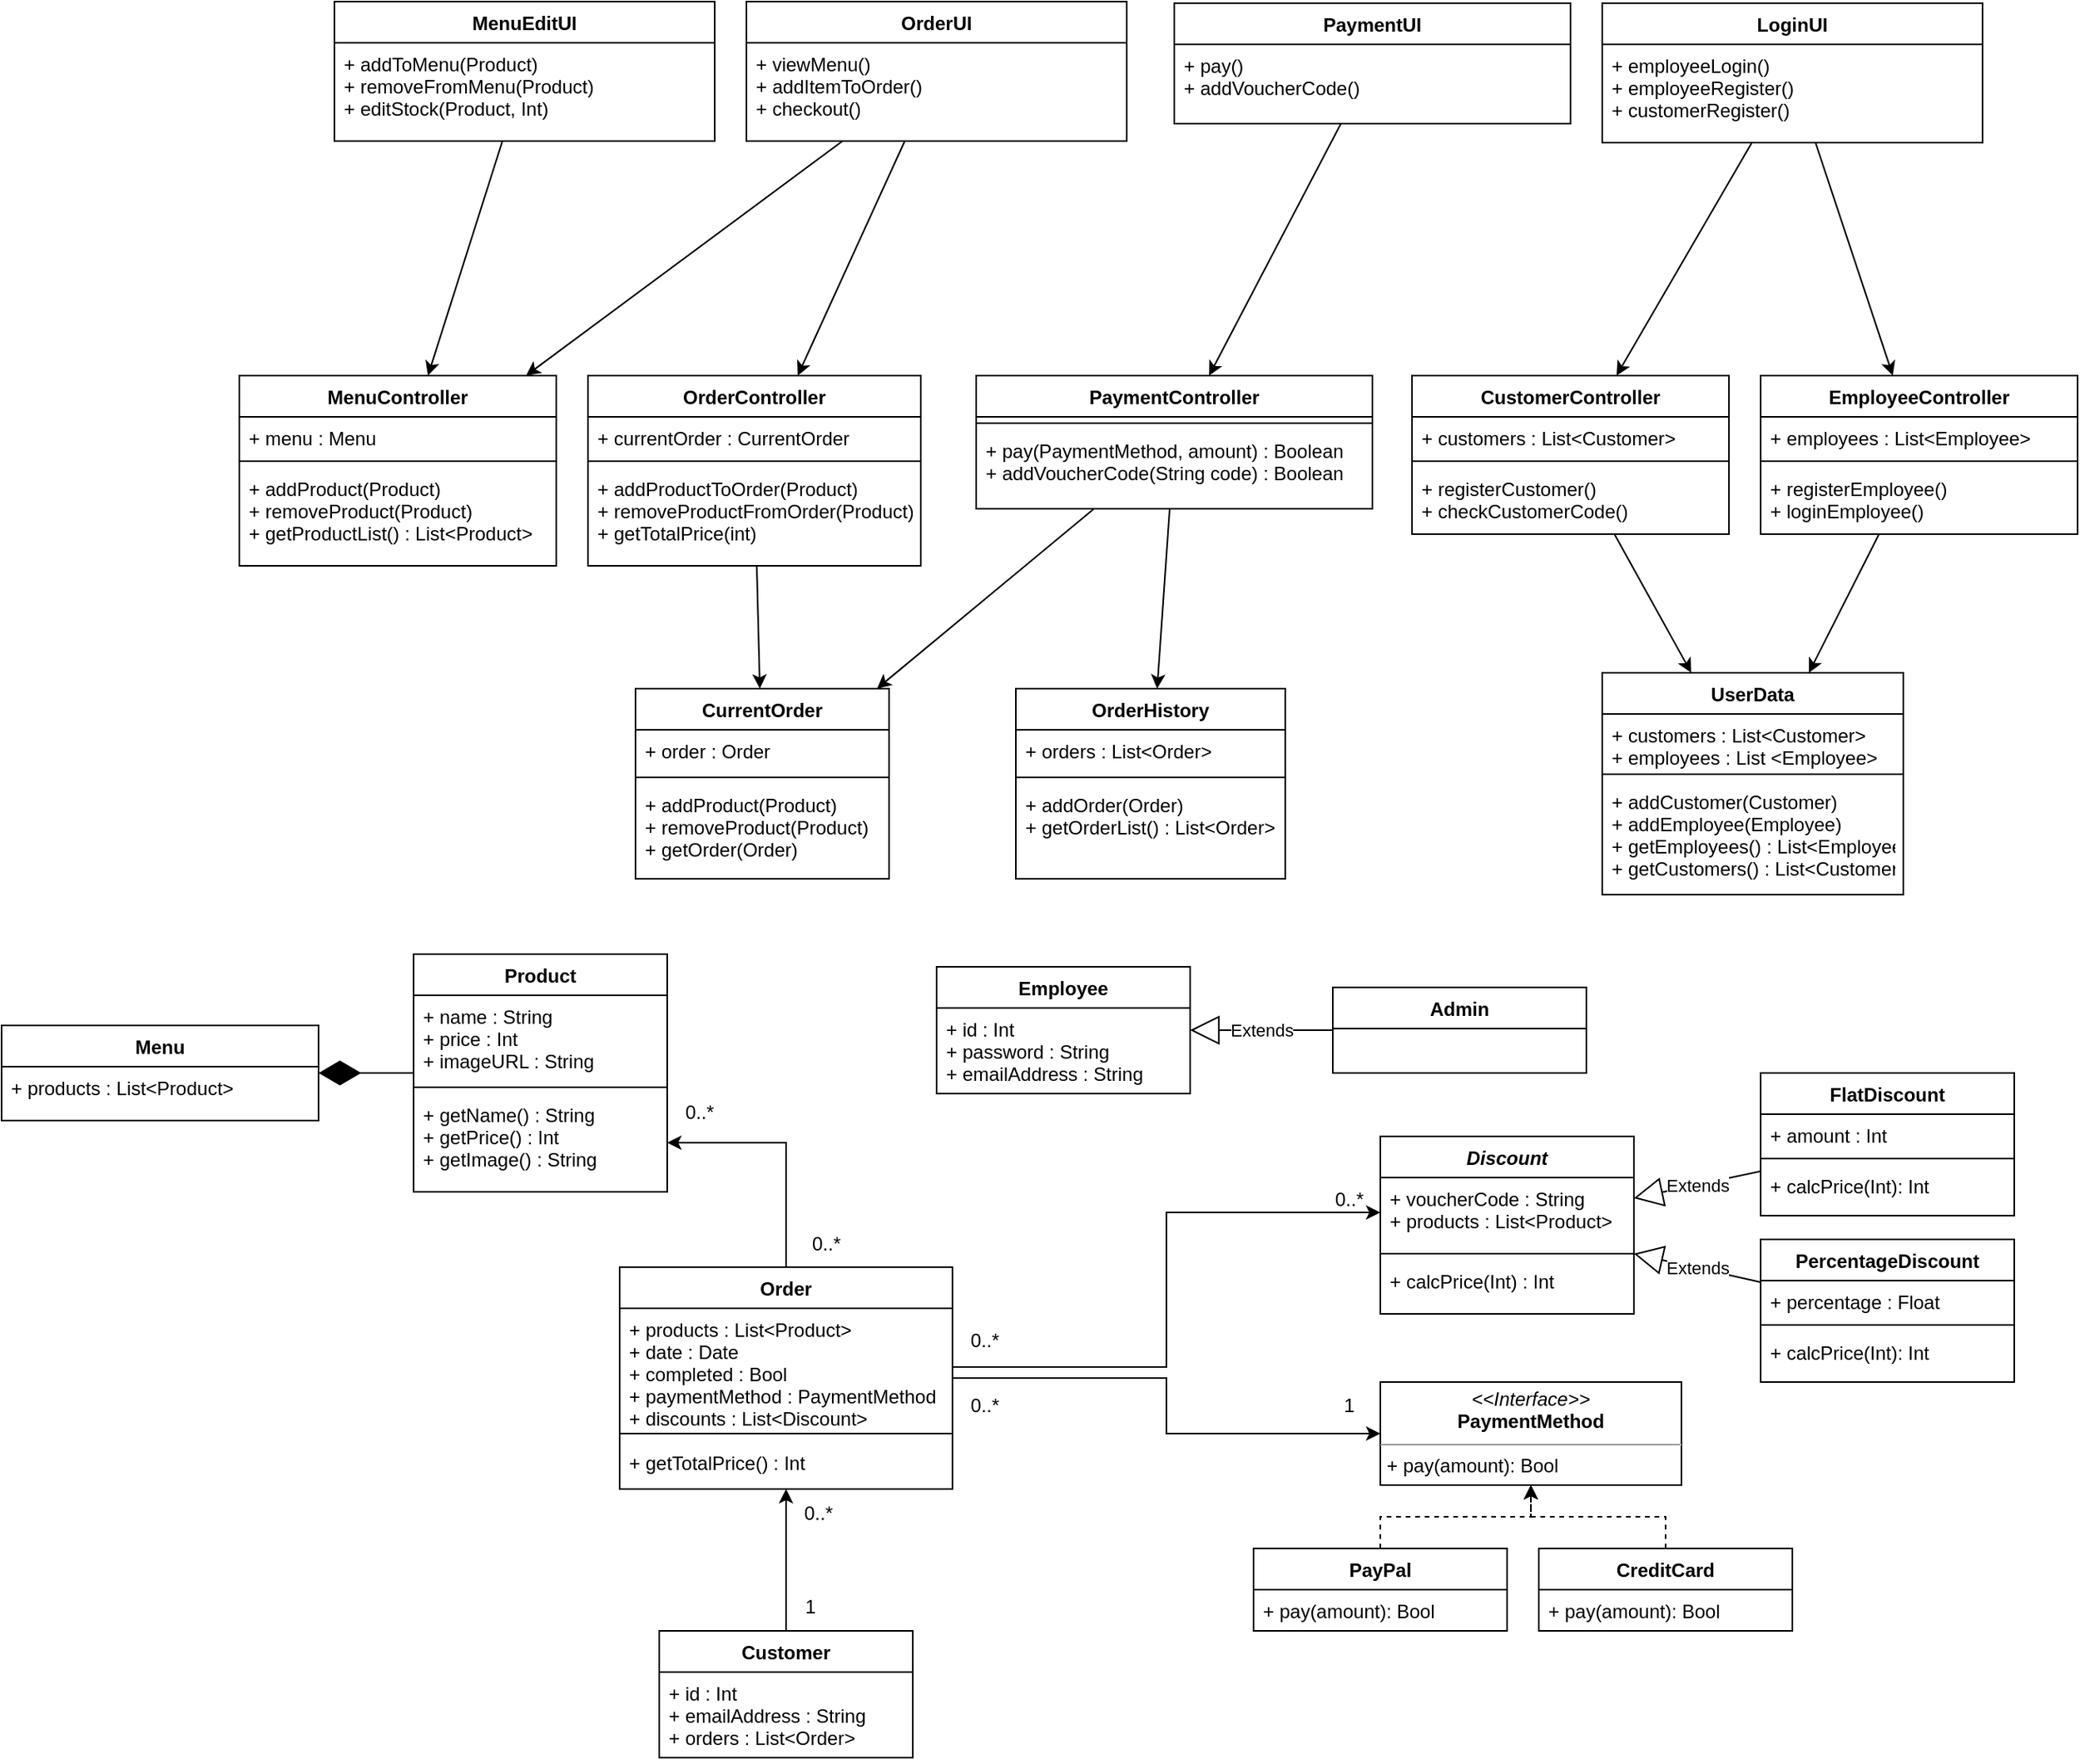 <mxfile version="20.4.1" type="device"><diagram id="RFKN9kzFUGr6R9fHjIXZ" name="Page-1"><mxGraphModel dx="2884" dy="2491" grid="1" gridSize="10" guides="1" tooltips="1" connect="1" arrows="1" fold="1" page="1" pageScale="1" pageWidth="850" pageHeight="1100" math="0" shadow="0"><root><mxCell id="0"/><mxCell id="1" parent="0"/><mxCell id="55BziFjlIvEOwkhROlHj-30" style="edgeStyle=orthogonalEdgeStyle;rounded=0;orthogonalLoop=1;jettySize=auto;html=1;" parent="1" source="55BziFjlIvEOwkhROlHj-1" target="55BziFjlIvEOwkhROlHj-19" edge="1"><mxGeometry relative="1" as="geometry"/></mxCell><mxCell id="55BziFjlIvEOwkhROlHj-40" value="" style="edgeStyle=orthogonalEdgeStyle;rounded=0;orthogonalLoop=1;jettySize=auto;html=1;" parent="1" source="55BziFjlIvEOwkhROlHj-1" target="55BziFjlIvEOwkhROlHj-39" edge="1"><mxGeometry relative="1" as="geometry"/></mxCell><mxCell id="55BziFjlIvEOwkhROlHj-1" value="Order" style="swimlane;fontStyle=1;align=center;verticalAlign=top;childLayout=stackLayout;horizontal=1;startSize=26;horizontalStack=0;resizeParent=1;resizeParentMax=0;resizeLast=0;collapsible=1;marginBottom=0;" parent="1" vertex="1"><mxGeometry x="-90" y="497.5" width="210" height="140" as="geometry"/></mxCell><mxCell id="55BziFjlIvEOwkhROlHj-2" value="+ products : List&lt;Product&gt;&#10;+ date : Date&#10;+ completed : Bool&#10;+ paymentMethod : PaymentMethod&#10;+ discounts : List&lt;Discount&gt;" style="text;strokeColor=none;fillColor=none;align=left;verticalAlign=top;spacingLeft=4;spacingRight=4;overflow=hidden;rotatable=0;points=[[0,0.5],[1,0.5]];portConstraint=eastwest;" parent="55BziFjlIvEOwkhROlHj-1" vertex="1"><mxGeometry y="26" width="210" height="74" as="geometry"/></mxCell><mxCell id="55BziFjlIvEOwkhROlHj-3" value="" style="line;strokeWidth=1;fillColor=none;align=left;verticalAlign=middle;spacingTop=-1;spacingLeft=3;spacingRight=3;rotatable=0;labelPosition=right;points=[];portConstraint=eastwest;strokeColor=inherit;" parent="55BziFjlIvEOwkhROlHj-1" vertex="1"><mxGeometry y="100" width="210" height="10" as="geometry"/></mxCell><mxCell id="55BziFjlIvEOwkhROlHj-4" value="+ getTotalPrice() : Int" style="text;strokeColor=none;fillColor=none;align=left;verticalAlign=top;spacingLeft=4;spacingRight=4;overflow=hidden;rotatable=0;points=[[0,0.5],[1,0.5]];portConstraint=eastwest;" parent="55BziFjlIvEOwkhROlHj-1" vertex="1"><mxGeometry y="110" width="210" height="30" as="geometry"/></mxCell><mxCell id="55BziFjlIvEOwkhROlHj-41" value="" style="edgeStyle=orthogonalEdgeStyle;rounded=0;orthogonalLoop=1;jettySize=auto;html=1;" parent="1" source="55BziFjlIvEOwkhROlHj-5" target="55BziFjlIvEOwkhROlHj-1" edge="1"><mxGeometry relative="1" as="geometry"/></mxCell><mxCell id="55BziFjlIvEOwkhROlHj-5" value="Customer" style="swimlane;fontStyle=1;align=center;verticalAlign=top;childLayout=stackLayout;horizontal=1;startSize=26;horizontalStack=0;resizeParent=1;resizeParentMax=0;resizeLast=0;collapsible=1;marginBottom=0;" parent="1" vertex="1"><mxGeometry x="-65" y="727" width="160" height="80" as="geometry"/></mxCell><mxCell id="55BziFjlIvEOwkhROlHj-6" value="+ id : Int&#10;+ emailAddress : String&#10;+ orders : List&lt;Order&gt;" style="text;strokeColor=none;fillColor=none;align=left;verticalAlign=top;spacingLeft=4;spacingRight=4;overflow=hidden;rotatable=0;points=[[0,0.5],[1,0.5]];portConstraint=eastwest;" parent="55BziFjlIvEOwkhROlHj-5" vertex="1"><mxGeometry y="26" width="160" height="54" as="geometry"/></mxCell><mxCell id="55BziFjlIvEOwkhROlHj-19" value="&lt;p style=&quot;margin:0px;margin-top:4px;text-align:center;&quot;&gt;&lt;i&gt;&amp;lt;&amp;lt;Interface&amp;gt;&amp;gt;&lt;/i&gt;&lt;br&gt;&lt;b&gt;PaymentMethod&lt;/b&gt;&lt;/p&gt;&lt;hr size=&quot;1&quot;&gt;&lt;p style=&quot;margin:0px;margin-left:4px;&quot;&gt;+ pay(amount): Bool&lt;/p&gt;" style="verticalAlign=top;align=left;overflow=fill;fontSize=12;fontFamily=Helvetica;html=1;" parent="1" vertex="1"><mxGeometry x="390" y="570" width="190" height="65" as="geometry"/></mxCell><mxCell id="55BziFjlIvEOwkhROlHj-28" value="" style="edgeStyle=orthogonalEdgeStyle;rounded=0;orthogonalLoop=1;jettySize=auto;html=1;dashed=1;" parent="1" source="55BziFjlIvEOwkhROlHj-22" target="55BziFjlIvEOwkhROlHj-19" edge="1"><mxGeometry relative="1" as="geometry"/></mxCell><mxCell id="55BziFjlIvEOwkhROlHj-22" value="PayPal" style="swimlane;fontStyle=1;align=center;verticalAlign=top;childLayout=stackLayout;horizontal=1;startSize=26;horizontalStack=0;resizeParent=1;resizeParentMax=0;resizeLast=0;collapsible=1;marginBottom=0;" parent="1" vertex="1"><mxGeometry x="310" y="675" width="160" height="52" as="geometry"/></mxCell><mxCell id="55BziFjlIvEOwkhROlHj-25" value="+ pay(amount): Bool" style="text;strokeColor=none;fillColor=none;align=left;verticalAlign=top;spacingLeft=4;spacingRight=4;overflow=hidden;rotatable=0;points=[[0,0.5],[1,0.5]];portConstraint=eastwest;" parent="55BziFjlIvEOwkhROlHj-22" vertex="1"><mxGeometry y="26" width="160" height="26" as="geometry"/></mxCell><mxCell id="55BziFjlIvEOwkhROlHj-29" style="edgeStyle=orthogonalEdgeStyle;rounded=0;orthogonalLoop=1;jettySize=auto;html=1;entryX=0.5;entryY=1;entryDx=0;entryDy=0;dashed=1;" parent="1" source="55BziFjlIvEOwkhROlHj-26" target="55BziFjlIvEOwkhROlHj-19" edge="1"><mxGeometry relative="1" as="geometry"/></mxCell><mxCell id="55BziFjlIvEOwkhROlHj-26" value="CreditCard" style="swimlane;fontStyle=1;align=center;verticalAlign=top;childLayout=stackLayout;horizontal=1;startSize=26;horizontalStack=0;resizeParent=1;resizeParentMax=0;resizeLast=0;collapsible=1;marginBottom=0;" parent="1" vertex="1"><mxGeometry x="490" y="675" width="160" height="52" as="geometry"/></mxCell><mxCell id="55BziFjlIvEOwkhROlHj-27" value="+ pay(amount): Bool" style="text;strokeColor=none;fillColor=none;align=left;verticalAlign=top;spacingLeft=4;spacingRight=4;overflow=hidden;rotatable=0;points=[[0,0.5],[1,0.5]];portConstraint=eastwest;" parent="55BziFjlIvEOwkhROlHj-26" vertex="1"><mxGeometry y="26" width="160" height="26" as="geometry"/></mxCell><mxCell id="55BziFjlIvEOwkhROlHj-31" value="Discount" style="swimlane;fontStyle=3;align=center;verticalAlign=top;childLayout=stackLayout;horizontal=1;startSize=26;horizontalStack=0;resizeParent=1;resizeParentMax=0;resizeLast=0;collapsible=1;marginBottom=0;" parent="1" vertex="1"><mxGeometry x="390" y="415" width="160" height="112" as="geometry"/></mxCell><mxCell id="55BziFjlIvEOwkhROlHj-32" value="+ voucherCode : String&#10;+ products : List&lt;Product&gt;" style="text;strokeColor=none;fillColor=none;align=left;verticalAlign=top;spacingLeft=4;spacingRight=4;overflow=hidden;rotatable=0;points=[[0,0.5],[1,0.5]];portConstraint=eastwest;" parent="55BziFjlIvEOwkhROlHj-31" vertex="1"><mxGeometry y="26" width="160" height="44" as="geometry"/></mxCell><mxCell id="55BziFjlIvEOwkhROlHj-33" value="" style="line;strokeWidth=1;fillColor=none;align=left;verticalAlign=middle;spacingTop=-1;spacingLeft=3;spacingRight=3;rotatable=0;labelPosition=right;points=[];portConstraint=eastwest;strokeColor=inherit;" parent="55BziFjlIvEOwkhROlHj-31" vertex="1"><mxGeometry y="70" width="160" height="8" as="geometry"/></mxCell><mxCell id="q0nGwrRlqbdlicldoHGS-48" value="+ calcPrice(Int) : Int" style="text;strokeColor=none;fillColor=none;align=left;verticalAlign=top;spacingLeft=4;spacingRight=4;overflow=hidden;rotatable=0;points=[[0,0.5],[1,0.5]];portConstraint=eastwest;" vertex="1" parent="55BziFjlIvEOwkhROlHj-31"><mxGeometry y="78" width="160" height="34" as="geometry"/></mxCell><mxCell id="55BziFjlIvEOwkhROlHj-35" style="edgeStyle=orthogonalEdgeStyle;rounded=0;orthogonalLoop=1;jettySize=auto;html=1;entryX=0;entryY=0.5;entryDx=0;entryDy=0;" parent="1" source="55BziFjlIvEOwkhROlHj-2" target="55BziFjlIvEOwkhROlHj-32" edge="1"><mxGeometry relative="1" as="geometry"/></mxCell><mxCell id="55BziFjlIvEOwkhROlHj-36" value="Product" style="swimlane;fontStyle=1;align=center;verticalAlign=top;childLayout=stackLayout;horizontal=1;startSize=26;horizontalStack=0;resizeParent=1;resizeParentMax=0;resizeLast=0;collapsible=1;marginBottom=0;" parent="1" vertex="1"><mxGeometry x="-220" y="300" width="160" height="150" as="geometry"/></mxCell><mxCell id="55BziFjlIvEOwkhROlHj-37" value="+ name : String&#10;+ price : Int&#10;+ imageURL : String" style="text;strokeColor=none;fillColor=none;align=left;verticalAlign=top;spacingLeft=4;spacingRight=4;overflow=hidden;rotatable=0;points=[[0,0.5],[1,0.5]];portConstraint=eastwest;" parent="55BziFjlIvEOwkhROlHj-36" vertex="1"><mxGeometry y="26" width="160" height="54" as="geometry"/></mxCell><mxCell id="55BziFjlIvEOwkhROlHj-38" value="" style="line;strokeWidth=1;fillColor=none;align=left;verticalAlign=middle;spacingTop=-1;spacingLeft=3;spacingRight=3;rotatable=0;labelPosition=right;points=[];portConstraint=eastwest;strokeColor=inherit;" parent="55BziFjlIvEOwkhROlHj-36" vertex="1"><mxGeometry y="80" width="160" height="8" as="geometry"/></mxCell><mxCell id="55BziFjlIvEOwkhROlHj-39" value="+ getName() : String&#10;+ getPrice() : Int&#10;+ getImage() : String" style="text;strokeColor=none;fillColor=none;align=left;verticalAlign=top;spacingLeft=4;spacingRight=4;overflow=hidden;rotatable=0;points=[[0,0.5],[1,0.5]];portConstraint=eastwest;" parent="55BziFjlIvEOwkhROlHj-36" vertex="1"><mxGeometry y="88" width="160" height="62" as="geometry"/></mxCell><mxCell id="55BziFjlIvEOwkhROlHj-42" value="0..*" style="text;html=1;align=center;verticalAlign=middle;resizable=0;points=[];autosize=1;strokeColor=none;fillColor=none;" parent="1" vertex="1"><mxGeometry x="350" y="440" width="40" height="30" as="geometry"/></mxCell><mxCell id="55BziFjlIvEOwkhROlHj-43" value="0..*" style="text;html=1;align=center;verticalAlign=middle;resizable=0;points=[];autosize=1;strokeColor=none;fillColor=none;" parent="1" vertex="1"><mxGeometry x="120" y="529" width="40" height="30" as="geometry"/></mxCell><mxCell id="55BziFjlIvEOwkhROlHj-45" value="0..*" style="text;html=1;align=center;verticalAlign=middle;resizable=0;points=[];autosize=1;strokeColor=none;fillColor=none;" parent="1" vertex="1"><mxGeometry x="120" y="570" width="40" height="30" as="geometry"/></mxCell><mxCell id="55BziFjlIvEOwkhROlHj-46" value="1" style="text;html=1;align=center;verticalAlign=middle;resizable=0;points=[];autosize=1;strokeColor=none;fillColor=none;" parent="1" vertex="1"><mxGeometry x="355" y="570" width="30" height="30" as="geometry"/></mxCell><mxCell id="55BziFjlIvEOwkhROlHj-47" value="0..*" style="text;html=1;align=center;verticalAlign=middle;resizable=0;points=[];autosize=1;strokeColor=none;fillColor=none;" parent="1" vertex="1"><mxGeometry x="-60" y="385" width="40" height="30" as="geometry"/></mxCell><mxCell id="55BziFjlIvEOwkhROlHj-48" value="0..*" style="text;html=1;align=center;verticalAlign=middle;resizable=0;points=[];autosize=1;strokeColor=none;fillColor=none;" parent="1" vertex="1"><mxGeometry x="20" y="467.5" width="40" height="30" as="geometry"/></mxCell><mxCell id="55BziFjlIvEOwkhROlHj-49" value="0..*" style="text;html=1;align=center;verticalAlign=middle;resizable=0;points=[];autosize=1;strokeColor=none;fillColor=none;" parent="1" vertex="1"><mxGeometry x="15" y="637.5" width="40" height="30" as="geometry"/></mxCell><mxCell id="55BziFjlIvEOwkhROlHj-50" value="1" style="text;html=1;align=center;verticalAlign=middle;resizable=0;points=[];autosize=1;strokeColor=none;fillColor=none;" parent="1" vertex="1"><mxGeometry x="15" y="697" width="30" height="30" as="geometry"/></mxCell><mxCell id="55BziFjlIvEOwkhROlHj-51" value="Employee" style="swimlane;fontStyle=1;align=center;verticalAlign=top;childLayout=stackLayout;horizontal=1;startSize=26;horizontalStack=0;resizeParent=1;resizeParentMax=0;resizeLast=0;collapsible=1;marginBottom=0;" parent="1" vertex="1"><mxGeometry x="110" y="308" width="160" height="80" as="geometry"/></mxCell><mxCell id="55BziFjlIvEOwkhROlHj-52" value="+ id : Int&#10;+ password : String&#10;+ emailAddress : String" style="text;strokeColor=none;fillColor=none;align=left;verticalAlign=top;spacingLeft=4;spacingRight=4;overflow=hidden;rotatable=0;points=[[0,0.5],[1,0.5]];portConstraint=eastwest;" parent="55BziFjlIvEOwkhROlHj-51" vertex="1"><mxGeometry y="26" width="160" height="54" as="geometry"/></mxCell><mxCell id="55BziFjlIvEOwkhROlHj-55" value="Admin" style="swimlane;fontStyle=1;align=center;verticalAlign=top;childLayout=stackLayout;horizontal=1;startSize=26;horizontalStack=0;resizeParent=1;resizeParentMax=0;resizeLast=0;collapsible=1;marginBottom=0;" parent="1" vertex="1"><mxGeometry x="360" y="321" width="160" height="54" as="geometry"/></mxCell><mxCell id="55BziFjlIvEOwkhROlHj-59" value="Extends" style="endArrow=block;endSize=16;endFill=0;html=1;rounded=0;" parent="1" target="55BziFjlIvEOwkhROlHj-51" edge="1" source="55BziFjlIvEOwkhROlHj-55"><mxGeometry width="160" relative="1" as="geometry"><mxPoint x="355" y="351" as="sourcePoint"/><mxPoint x="310" y="628" as="targetPoint"/></mxGeometry></mxCell><mxCell id="q0nGwrRlqbdlicldoHGS-1" value="OrderUI" style="swimlane;fontStyle=1;align=center;verticalAlign=top;childLayout=stackLayout;horizontal=1;startSize=26;horizontalStack=0;resizeParent=1;resizeParentMax=0;resizeLast=0;collapsible=1;marginBottom=0;" vertex="1" parent="1"><mxGeometry x="-10" y="-301" width="240" height="88" as="geometry"/></mxCell><mxCell id="q0nGwrRlqbdlicldoHGS-4" value="+ viewMenu()&#10;+ addItemToOrder()&#10;+ checkout()" style="text;strokeColor=none;fillColor=none;align=left;verticalAlign=top;spacingLeft=4;spacingRight=4;overflow=hidden;rotatable=0;points=[[0,0.5],[1,0.5]];portConstraint=eastwest;" vertex="1" parent="q0nGwrRlqbdlicldoHGS-1"><mxGeometry y="26" width="240" height="62" as="geometry"/></mxCell><mxCell id="q0nGwrRlqbdlicldoHGS-5" value="PaymentUI" style="swimlane;fontStyle=1;align=center;verticalAlign=top;childLayout=stackLayout;horizontal=1;startSize=26;horizontalStack=0;resizeParent=1;resizeParentMax=0;resizeLast=0;collapsible=1;marginBottom=0;" vertex="1" parent="1"><mxGeometry x="260" y="-300" width="250" height="76" as="geometry"/></mxCell><mxCell id="q0nGwrRlqbdlicldoHGS-8" value="+ pay()&#10;+ addVoucherCode()" style="text;strokeColor=none;fillColor=none;align=left;verticalAlign=top;spacingLeft=4;spacingRight=4;overflow=hidden;rotatable=0;points=[[0,0.5],[1,0.5]];portConstraint=eastwest;" vertex="1" parent="q0nGwrRlqbdlicldoHGS-5"><mxGeometry y="26" width="250" height="50" as="geometry"/></mxCell><mxCell id="q0nGwrRlqbdlicldoHGS-9" value="LoginUI" style="swimlane;fontStyle=1;align=center;verticalAlign=top;childLayout=stackLayout;horizontal=1;startSize=26;horizontalStack=0;resizeParent=1;resizeParentMax=0;resizeLast=0;collapsible=1;marginBottom=0;" vertex="1" parent="1"><mxGeometry x="530" y="-300" width="240" height="88" as="geometry"/></mxCell><mxCell id="q0nGwrRlqbdlicldoHGS-12" value="+ employeeLogin()&#10;+ employeeRegister()&#10;+ customerRegister()" style="text;strokeColor=none;fillColor=none;align=left;verticalAlign=top;spacingLeft=4;spacingRight=4;overflow=hidden;rotatable=0;points=[[0,0.5],[1,0.5]];portConstraint=eastwest;" vertex="1" parent="q0nGwrRlqbdlicldoHGS-9"><mxGeometry y="26" width="240" height="62" as="geometry"/></mxCell><mxCell id="q0nGwrRlqbdlicldoHGS-13" value="FlatDiscount" style="swimlane;fontStyle=1;align=center;verticalAlign=top;childLayout=stackLayout;horizontal=1;startSize=26;horizontalStack=0;resizeParent=1;resizeParentMax=0;resizeLast=0;collapsible=1;marginBottom=0;" vertex="1" parent="1"><mxGeometry x="630" y="375" width="160" height="90" as="geometry"/></mxCell><mxCell id="q0nGwrRlqbdlicldoHGS-14" value="+ amount : Int" style="text;strokeColor=none;fillColor=none;align=left;verticalAlign=top;spacingLeft=4;spacingRight=4;overflow=hidden;rotatable=0;points=[[0,0.5],[1,0.5]];portConstraint=eastwest;" vertex="1" parent="q0nGwrRlqbdlicldoHGS-13"><mxGeometry y="26" width="160" height="24" as="geometry"/></mxCell><mxCell id="q0nGwrRlqbdlicldoHGS-15" value="" style="line;strokeWidth=1;fillColor=none;align=left;verticalAlign=middle;spacingTop=-1;spacingLeft=3;spacingRight=3;rotatable=0;labelPosition=right;points=[];portConstraint=eastwest;strokeColor=inherit;" vertex="1" parent="q0nGwrRlqbdlicldoHGS-13"><mxGeometry y="50" width="160" height="8" as="geometry"/></mxCell><mxCell id="q0nGwrRlqbdlicldoHGS-16" value="+ calcPrice(Int): Int" style="text;strokeColor=none;fillColor=none;align=left;verticalAlign=top;spacingLeft=4;spacingRight=4;overflow=hidden;rotatable=0;points=[[0,0.5],[1,0.5]];portConstraint=eastwest;" vertex="1" parent="q0nGwrRlqbdlicldoHGS-13"><mxGeometry y="58" width="160" height="32" as="geometry"/></mxCell><mxCell id="q0nGwrRlqbdlicldoHGS-17" value="PercentageDiscount" style="swimlane;fontStyle=1;align=center;verticalAlign=top;childLayout=stackLayout;horizontal=1;startSize=26;horizontalStack=0;resizeParent=1;resizeParentMax=0;resizeLast=0;collapsible=1;marginBottom=0;" vertex="1" parent="1"><mxGeometry x="630" y="480" width="160" height="90" as="geometry"/></mxCell><mxCell id="q0nGwrRlqbdlicldoHGS-18" value="+ percentage : Float&#10;" style="text;strokeColor=none;fillColor=none;align=left;verticalAlign=top;spacingLeft=4;spacingRight=4;overflow=hidden;rotatable=0;points=[[0,0.5],[1,0.5]];portConstraint=eastwest;" vertex="1" parent="q0nGwrRlqbdlicldoHGS-17"><mxGeometry y="26" width="160" height="24" as="geometry"/></mxCell><mxCell id="q0nGwrRlqbdlicldoHGS-19" value="" style="line;strokeWidth=1;fillColor=none;align=left;verticalAlign=middle;spacingTop=-1;spacingLeft=3;spacingRight=3;rotatable=0;labelPosition=right;points=[];portConstraint=eastwest;strokeColor=inherit;" vertex="1" parent="q0nGwrRlqbdlicldoHGS-17"><mxGeometry y="50" width="160" height="8" as="geometry"/></mxCell><mxCell id="q0nGwrRlqbdlicldoHGS-20" value="+ calcPrice(Int): Int" style="text;strokeColor=none;fillColor=none;align=left;verticalAlign=top;spacingLeft=4;spacingRight=4;overflow=hidden;rotatable=0;points=[[0,0.5],[1,0.5]];portConstraint=eastwest;" vertex="1" parent="q0nGwrRlqbdlicldoHGS-17"><mxGeometry y="58" width="160" height="32" as="geometry"/></mxCell><mxCell id="q0nGwrRlqbdlicldoHGS-21" value="MenuEditUI" style="swimlane;fontStyle=1;align=center;verticalAlign=top;childLayout=stackLayout;horizontal=1;startSize=26;horizontalStack=0;resizeParent=1;resizeParentMax=0;resizeLast=0;collapsible=1;marginBottom=0;" vertex="1" parent="1"><mxGeometry x="-270" y="-301" width="240" height="88" as="geometry"/></mxCell><mxCell id="q0nGwrRlqbdlicldoHGS-24" value="+ addToMenu(Product)&#10;+ removeFromMenu(Product)&#10;+ editStock(Product, Int)" style="text;strokeColor=none;fillColor=none;align=left;verticalAlign=top;spacingLeft=4;spacingRight=4;overflow=hidden;rotatable=0;points=[[0,0.5],[1,0.5]];portConstraint=eastwest;" vertex="1" parent="q0nGwrRlqbdlicldoHGS-21"><mxGeometry y="26" width="240" height="62" as="geometry"/></mxCell><mxCell id="q0nGwrRlqbdlicldoHGS-35" value="Menu" style="swimlane;fontStyle=1;align=center;verticalAlign=top;childLayout=stackLayout;horizontal=1;startSize=26;horizontalStack=0;resizeParent=1;resizeParentMax=0;resizeLast=0;collapsible=1;marginBottom=0;" vertex="1" parent="1"><mxGeometry x="-480" y="345" width="200" height="60" as="geometry"/></mxCell><mxCell id="q0nGwrRlqbdlicldoHGS-36" value="+ products : List&lt;Product&gt;" style="text;strokeColor=none;fillColor=none;align=left;verticalAlign=top;spacingLeft=4;spacingRight=4;overflow=hidden;rotatable=0;points=[[0,0.5],[1,0.5]];portConstraint=eastwest;" vertex="1" parent="q0nGwrRlqbdlicldoHGS-35"><mxGeometry y="26" width="200" height="34" as="geometry"/></mxCell><mxCell id="q0nGwrRlqbdlicldoHGS-40" value="" style="endArrow=diamondThin;endFill=1;endSize=24;html=1;rounded=0;" edge="1" parent="1" source="55BziFjlIvEOwkhROlHj-36" target="q0nGwrRlqbdlicldoHGS-35"><mxGeometry width="160" relative="1" as="geometry"><mxPoint x="-310" y="170" as="sourcePoint"/><mxPoint x="-150" y="170" as="targetPoint"/></mxGeometry></mxCell><mxCell id="q0nGwrRlqbdlicldoHGS-42" value="" style="endArrow=classic;html=1;rounded=0;" edge="1" parent="1" source="q0nGwrRlqbdlicldoHGS-21" target="q0nGwrRlqbdlicldoHGS-71"><mxGeometry width="50" height="50" relative="1" as="geometry"><mxPoint x="190" y="30" as="sourcePoint"/><mxPoint x="240" y="-20" as="targetPoint"/></mxGeometry></mxCell><mxCell id="q0nGwrRlqbdlicldoHGS-44" value="Extends" style="endArrow=block;endSize=16;endFill=0;html=1;rounded=0;" edge="1" parent="1" source="q0nGwrRlqbdlicldoHGS-13" target="55BziFjlIvEOwkhROlHj-31"><mxGeometry width="160" relative="1" as="geometry"><mxPoint x="190" y="425" as="sourcePoint"/><mxPoint x="350" y="425" as="targetPoint"/></mxGeometry></mxCell><mxCell id="q0nGwrRlqbdlicldoHGS-49" value="Extends" style="endArrow=block;endSize=16;endFill=0;html=1;rounded=0;" edge="1" parent="1" source="q0nGwrRlqbdlicldoHGS-17" target="55BziFjlIvEOwkhROlHj-31"><mxGeometry width="160" relative="1" as="geometry"><mxPoint x="190" y="425" as="sourcePoint"/><mxPoint x="350" y="425" as="targetPoint"/></mxGeometry></mxCell><mxCell id="q0nGwrRlqbdlicldoHGS-50" value="CustomerController" style="swimlane;fontStyle=1;align=center;verticalAlign=top;childLayout=stackLayout;horizontal=1;startSize=26;horizontalStack=0;resizeParent=1;resizeParentMax=0;resizeLast=0;collapsible=1;marginBottom=0;" vertex="1" parent="1"><mxGeometry x="410" y="-65" width="200" height="100" as="geometry"/></mxCell><mxCell id="q0nGwrRlqbdlicldoHGS-51" value="+ customers : List&lt;Customer&gt;" style="text;strokeColor=none;fillColor=none;align=left;verticalAlign=top;spacingLeft=4;spacingRight=4;overflow=hidden;rotatable=0;points=[[0,0.5],[1,0.5]];portConstraint=eastwest;" vertex="1" parent="q0nGwrRlqbdlicldoHGS-50"><mxGeometry y="26" width="200" height="24" as="geometry"/></mxCell><mxCell id="q0nGwrRlqbdlicldoHGS-52" value="" style="line;strokeWidth=1;fillColor=none;align=left;verticalAlign=middle;spacingTop=-1;spacingLeft=3;spacingRight=3;rotatable=0;labelPosition=right;points=[];portConstraint=eastwest;strokeColor=inherit;" vertex="1" parent="q0nGwrRlqbdlicldoHGS-50"><mxGeometry y="50" width="200" height="8" as="geometry"/></mxCell><mxCell id="q0nGwrRlqbdlicldoHGS-53" value="+ registerCustomer()&#10;+ checkCustomerCode()" style="text;strokeColor=none;fillColor=none;align=left;verticalAlign=top;spacingLeft=4;spacingRight=4;overflow=hidden;rotatable=0;points=[[0,0.5],[1,0.5]];portConstraint=eastwest;" vertex="1" parent="q0nGwrRlqbdlicldoHGS-50"><mxGeometry y="58" width="200" height="42" as="geometry"/></mxCell><mxCell id="q0nGwrRlqbdlicldoHGS-54" value="EmployeeController" style="swimlane;fontStyle=1;align=center;verticalAlign=top;childLayout=stackLayout;horizontal=1;startSize=26;horizontalStack=0;resizeParent=1;resizeParentMax=0;resizeLast=0;collapsible=1;marginBottom=0;" vertex="1" parent="1"><mxGeometry x="630" y="-65" width="200" height="100" as="geometry"/></mxCell><mxCell id="q0nGwrRlqbdlicldoHGS-55" value="+ employees : List&lt;Employee&gt;" style="text;strokeColor=none;fillColor=none;align=left;verticalAlign=top;spacingLeft=4;spacingRight=4;overflow=hidden;rotatable=0;points=[[0,0.5],[1,0.5]];portConstraint=eastwest;" vertex="1" parent="q0nGwrRlqbdlicldoHGS-54"><mxGeometry y="26" width="200" height="24" as="geometry"/></mxCell><mxCell id="q0nGwrRlqbdlicldoHGS-56" value="" style="line;strokeWidth=1;fillColor=none;align=left;verticalAlign=middle;spacingTop=-1;spacingLeft=3;spacingRight=3;rotatable=0;labelPosition=right;points=[];portConstraint=eastwest;strokeColor=inherit;" vertex="1" parent="q0nGwrRlqbdlicldoHGS-54"><mxGeometry y="50" width="200" height="8" as="geometry"/></mxCell><mxCell id="q0nGwrRlqbdlicldoHGS-57" value="+ registerEmployee()&#10;+ loginEmployee()" style="text;strokeColor=none;fillColor=none;align=left;verticalAlign=top;spacingLeft=4;spacingRight=4;overflow=hidden;rotatable=0;points=[[0,0.5],[1,0.5]];portConstraint=eastwest;" vertex="1" parent="q0nGwrRlqbdlicldoHGS-54"><mxGeometry y="58" width="200" height="42" as="geometry"/></mxCell><mxCell id="q0nGwrRlqbdlicldoHGS-58" value="" style="endArrow=classic;html=1;rounded=0;" edge="1" parent="1" source="q0nGwrRlqbdlicldoHGS-1" target="q0nGwrRlqbdlicldoHGS-67"><mxGeometry width="50" height="50" relative="1" as="geometry"><mxPoint x="210" y="-10" as="sourcePoint"/><mxPoint x="260" y="-60" as="targetPoint"/></mxGeometry></mxCell><mxCell id="q0nGwrRlqbdlicldoHGS-63" value="PaymentController" style="swimlane;fontStyle=1;align=center;verticalAlign=top;childLayout=stackLayout;horizontal=1;startSize=26;horizontalStack=0;resizeParent=1;resizeParentMax=0;resizeLast=0;collapsible=1;marginBottom=0;" vertex="1" parent="1"><mxGeometry x="135" y="-65" width="250" height="84" as="geometry"/></mxCell><mxCell id="q0nGwrRlqbdlicldoHGS-65" value="" style="line;strokeWidth=1;fillColor=none;align=left;verticalAlign=middle;spacingTop=-1;spacingLeft=3;spacingRight=3;rotatable=0;labelPosition=right;points=[];portConstraint=eastwest;strokeColor=inherit;" vertex="1" parent="q0nGwrRlqbdlicldoHGS-63"><mxGeometry y="26" width="250" height="8" as="geometry"/></mxCell><mxCell id="q0nGwrRlqbdlicldoHGS-66" value="+ pay(PaymentMethod, amount) : Boolean&#10;+ addVoucherCode(String code) : Boolean" style="text;strokeColor=none;fillColor=none;align=left;verticalAlign=top;spacingLeft=4;spacingRight=4;overflow=hidden;rotatable=0;points=[[0,0.5],[1,0.5]];portConstraint=eastwest;" vertex="1" parent="q0nGwrRlqbdlicldoHGS-63"><mxGeometry y="34" width="250" height="50" as="geometry"/></mxCell><mxCell id="q0nGwrRlqbdlicldoHGS-67" value="OrderController" style="swimlane;fontStyle=1;align=center;verticalAlign=top;childLayout=stackLayout;horizontal=1;startSize=26;horizontalStack=0;resizeParent=1;resizeParentMax=0;resizeLast=0;collapsible=1;marginBottom=0;" vertex="1" parent="1"><mxGeometry x="-110" y="-65" width="210" height="120" as="geometry"/></mxCell><mxCell id="q0nGwrRlqbdlicldoHGS-68" value="+ currentOrder : CurrentOrder" style="text;strokeColor=none;fillColor=none;align=left;verticalAlign=top;spacingLeft=4;spacingRight=4;overflow=hidden;rotatable=0;points=[[0,0.5],[1,0.5]];portConstraint=eastwest;" vertex="1" parent="q0nGwrRlqbdlicldoHGS-67"><mxGeometry y="26" width="210" height="24" as="geometry"/></mxCell><mxCell id="q0nGwrRlqbdlicldoHGS-69" value="" style="line;strokeWidth=1;fillColor=none;align=left;verticalAlign=middle;spacingTop=-1;spacingLeft=3;spacingRight=3;rotatable=0;labelPosition=right;points=[];portConstraint=eastwest;strokeColor=inherit;" vertex="1" parent="q0nGwrRlqbdlicldoHGS-67"><mxGeometry y="50" width="210" height="8" as="geometry"/></mxCell><mxCell id="q0nGwrRlqbdlicldoHGS-70" value="+ addProductToOrder(Product)&#10;+ removeProductFromOrder(Product)&#10;+ getTotalPrice(int)" style="text;strokeColor=none;fillColor=none;align=left;verticalAlign=top;spacingLeft=4;spacingRight=4;overflow=hidden;rotatable=0;points=[[0,0.5],[1,0.5]];portConstraint=eastwest;" vertex="1" parent="q0nGwrRlqbdlicldoHGS-67"><mxGeometry y="58" width="210" height="62" as="geometry"/></mxCell><mxCell id="q0nGwrRlqbdlicldoHGS-71" value="MenuController" style="swimlane;fontStyle=1;align=center;verticalAlign=top;childLayout=stackLayout;horizontal=1;startSize=26;horizontalStack=0;resizeParent=1;resizeParentMax=0;resizeLast=0;collapsible=1;marginBottom=0;" vertex="1" parent="1"><mxGeometry x="-330" y="-65" width="200" height="120" as="geometry"/></mxCell><mxCell id="q0nGwrRlqbdlicldoHGS-72" value="+ menu : Menu" style="text;strokeColor=none;fillColor=none;align=left;verticalAlign=top;spacingLeft=4;spacingRight=4;overflow=hidden;rotatable=0;points=[[0,0.5],[1,0.5]];portConstraint=eastwest;" vertex="1" parent="q0nGwrRlqbdlicldoHGS-71"><mxGeometry y="26" width="200" height="24" as="geometry"/></mxCell><mxCell id="q0nGwrRlqbdlicldoHGS-73" value="" style="line;strokeWidth=1;fillColor=none;align=left;verticalAlign=middle;spacingTop=-1;spacingLeft=3;spacingRight=3;rotatable=0;labelPosition=right;points=[];portConstraint=eastwest;strokeColor=inherit;" vertex="1" parent="q0nGwrRlqbdlicldoHGS-71"><mxGeometry y="50" width="200" height="8" as="geometry"/></mxCell><mxCell id="q0nGwrRlqbdlicldoHGS-74" value="+ addProduct(Product)&#10;+ removeProduct(Product)&#10;+ getProductList() : List&lt;Product&gt;" style="text;strokeColor=none;fillColor=none;align=left;verticalAlign=top;spacingLeft=4;spacingRight=4;overflow=hidden;rotatable=0;points=[[0,0.5],[1,0.5]];portConstraint=eastwest;" vertex="1" parent="q0nGwrRlqbdlicldoHGS-71"><mxGeometry y="58" width="200" height="62" as="geometry"/></mxCell><mxCell id="q0nGwrRlqbdlicldoHGS-75" value="" style="endArrow=classic;html=1;rounded=0;" edge="1" parent="1" source="q0nGwrRlqbdlicldoHGS-1" target="q0nGwrRlqbdlicldoHGS-71"><mxGeometry width="50" height="50" relative="1" as="geometry"><mxPoint x="-110" y="-110" as="sourcePoint"/><mxPoint x="-60" y="-160" as="targetPoint"/></mxGeometry></mxCell><mxCell id="q0nGwrRlqbdlicldoHGS-76" value="" style="endArrow=classic;html=1;rounded=0;" edge="1" parent="1" source="q0nGwrRlqbdlicldoHGS-9" target="q0nGwrRlqbdlicldoHGS-50"><mxGeometry width="50" height="50" relative="1" as="geometry"><mxPoint x="210" y="-100" as="sourcePoint"/><mxPoint x="260" y="-150" as="targetPoint"/></mxGeometry></mxCell><mxCell id="q0nGwrRlqbdlicldoHGS-77" value="" style="endArrow=classic;html=1;rounded=0;" edge="1" parent="1" source="q0nGwrRlqbdlicldoHGS-9" target="q0nGwrRlqbdlicldoHGS-54"><mxGeometry width="50" height="50" relative="1" as="geometry"><mxPoint x="480" y="-70" as="sourcePoint"/><mxPoint x="530" y="-120" as="targetPoint"/></mxGeometry></mxCell><mxCell id="q0nGwrRlqbdlicldoHGS-78" value="" style="endArrow=classic;html=1;rounded=0;" edge="1" parent="1" source="q0nGwrRlqbdlicldoHGS-5" target="q0nGwrRlqbdlicldoHGS-63"><mxGeometry width="50" height="50" relative="1" as="geometry"><mxPoint x="270" y="10" as="sourcePoint"/><mxPoint x="320" y="-40" as="targetPoint"/></mxGeometry></mxCell><mxCell id="q0nGwrRlqbdlicldoHGS-80" value="" style="endArrow=classic;html=1;rounded=0;" edge="1" parent="1" source="q0nGwrRlqbdlicldoHGS-67" target="q0nGwrRlqbdlicldoHGS-81"><mxGeometry width="50" height="50" relative="1" as="geometry"><mxPoint x="-430" y="140" as="sourcePoint"/><mxPoint x="-210" y="210" as="targetPoint"/></mxGeometry></mxCell><mxCell id="q0nGwrRlqbdlicldoHGS-81" value="CurrentOrder" style="swimlane;fontStyle=1;align=center;verticalAlign=top;childLayout=stackLayout;horizontal=1;startSize=26;horizontalStack=0;resizeParent=1;resizeParentMax=0;resizeLast=0;collapsible=1;marginBottom=0;" vertex="1" parent="1"><mxGeometry x="-80" y="132.5" width="160" height="120" as="geometry"/></mxCell><mxCell id="q0nGwrRlqbdlicldoHGS-82" value="+ order : Order" style="text;strokeColor=none;fillColor=none;align=left;verticalAlign=top;spacingLeft=4;spacingRight=4;overflow=hidden;rotatable=0;points=[[0,0.5],[1,0.5]];portConstraint=eastwest;" vertex="1" parent="q0nGwrRlqbdlicldoHGS-81"><mxGeometry y="26" width="160" height="26" as="geometry"/></mxCell><mxCell id="q0nGwrRlqbdlicldoHGS-83" value="" style="line;strokeWidth=1;fillColor=none;align=left;verticalAlign=middle;spacingTop=-1;spacingLeft=3;spacingRight=3;rotatable=0;labelPosition=right;points=[];portConstraint=eastwest;strokeColor=inherit;" vertex="1" parent="q0nGwrRlqbdlicldoHGS-81"><mxGeometry y="52" width="160" height="8" as="geometry"/></mxCell><mxCell id="q0nGwrRlqbdlicldoHGS-84" value="+ addProduct(Product)&#10;+ removeProduct(Product)&#10;+ getOrder(Order)" style="text;strokeColor=none;fillColor=none;align=left;verticalAlign=top;spacingLeft=4;spacingRight=4;overflow=hidden;rotatable=0;points=[[0,0.5],[1,0.5]];portConstraint=eastwest;" vertex="1" parent="q0nGwrRlqbdlicldoHGS-81"><mxGeometry y="60" width="160" height="60" as="geometry"/></mxCell><mxCell id="q0nGwrRlqbdlicldoHGS-85" value="" style="endArrow=classic;html=1;rounded=0;" edge="1" parent="1" source="q0nGwrRlqbdlicldoHGS-63" target="q0nGwrRlqbdlicldoHGS-81"><mxGeometry width="50" height="50" relative="1" as="geometry"><mxPoint x="100" y="160" as="sourcePoint"/><mxPoint x="150" y="110" as="targetPoint"/></mxGeometry></mxCell><mxCell id="q0nGwrRlqbdlicldoHGS-86" value="UserData" style="swimlane;fontStyle=1;align=center;verticalAlign=top;childLayout=stackLayout;horizontal=1;startSize=26;horizontalStack=0;resizeParent=1;resizeParentMax=0;resizeLast=0;collapsible=1;marginBottom=0;" vertex="1" parent="1"><mxGeometry x="530" y="122.5" width="190" height="140" as="geometry"/></mxCell><mxCell id="q0nGwrRlqbdlicldoHGS-87" value="+ customers : List&lt;Customer&gt;&#10;+ employees : List &lt;Employee&gt;" style="text;strokeColor=none;fillColor=none;align=left;verticalAlign=top;spacingLeft=4;spacingRight=4;overflow=hidden;rotatable=0;points=[[0,0.5],[1,0.5]];portConstraint=eastwest;" vertex="1" parent="q0nGwrRlqbdlicldoHGS-86"><mxGeometry y="26" width="190" height="34" as="geometry"/></mxCell><mxCell id="q0nGwrRlqbdlicldoHGS-88" value="" style="line;strokeWidth=1;fillColor=none;align=left;verticalAlign=middle;spacingTop=-1;spacingLeft=3;spacingRight=3;rotatable=0;labelPosition=right;points=[];portConstraint=eastwest;strokeColor=inherit;" vertex="1" parent="q0nGwrRlqbdlicldoHGS-86"><mxGeometry y="60" width="190" height="8" as="geometry"/></mxCell><mxCell id="q0nGwrRlqbdlicldoHGS-89" value="+ addCustomer(Customer)&#10;+ addEmployee(Employee)&#10;+ getEmployees() : List&lt;Employee&gt;&#10;+ getCustomers() : List&lt;Customer&gt;" style="text;strokeColor=none;fillColor=none;align=left;verticalAlign=top;spacingLeft=4;spacingRight=4;overflow=hidden;rotatable=0;points=[[0,0.5],[1,0.5]];portConstraint=eastwest;" vertex="1" parent="q0nGwrRlqbdlicldoHGS-86"><mxGeometry y="68" width="190" height="72" as="geometry"/></mxCell><mxCell id="q0nGwrRlqbdlicldoHGS-90" value="" style="endArrow=classic;html=1;rounded=0;" edge="1" parent="1" source="q0nGwrRlqbdlicldoHGS-50" target="q0nGwrRlqbdlicldoHGS-86"><mxGeometry width="50" height="50" relative="1" as="geometry"><mxPoint x="100" y="160" as="sourcePoint"/><mxPoint x="150" y="110" as="targetPoint"/></mxGeometry></mxCell><mxCell id="q0nGwrRlqbdlicldoHGS-91" value="" style="endArrow=classic;html=1;rounded=0;" edge="1" parent="1" source="q0nGwrRlqbdlicldoHGS-54" target="q0nGwrRlqbdlicldoHGS-86"><mxGeometry width="50" height="50" relative="1" as="geometry"><mxPoint x="100" y="160" as="sourcePoint"/><mxPoint x="150" y="110" as="targetPoint"/></mxGeometry></mxCell><mxCell id="q0nGwrRlqbdlicldoHGS-92" value="OrderHistory" style="swimlane;fontStyle=1;align=center;verticalAlign=top;childLayout=stackLayout;horizontal=1;startSize=26;horizontalStack=0;resizeParent=1;resizeParentMax=0;resizeLast=0;collapsible=1;marginBottom=0;" vertex="1" parent="1"><mxGeometry x="160" y="132.5" width="170" height="120" as="geometry"/></mxCell><mxCell id="q0nGwrRlqbdlicldoHGS-93" value="+ orders : List&lt;Order&gt;" style="text;strokeColor=none;fillColor=none;align=left;verticalAlign=top;spacingLeft=4;spacingRight=4;overflow=hidden;rotatable=0;points=[[0,0.5],[1,0.5]];portConstraint=eastwest;" vertex="1" parent="q0nGwrRlqbdlicldoHGS-92"><mxGeometry y="26" width="170" height="26" as="geometry"/></mxCell><mxCell id="q0nGwrRlqbdlicldoHGS-94" value="" style="line;strokeWidth=1;fillColor=none;align=left;verticalAlign=middle;spacingTop=-1;spacingLeft=3;spacingRight=3;rotatable=0;labelPosition=right;points=[];portConstraint=eastwest;strokeColor=inherit;" vertex="1" parent="q0nGwrRlqbdlicldoHGS-92"><mxGeometry y="52" width="170" height="8" as="geometry"/></mxCell><mxCell id="q0nGwrRlqbdlicldoHGS-95" value="+ addOrder(Order)&#10;+ getOrderList() : List&lt;Order&gt;" style="text;strokeColor=none;fillColor=none;align=left;verticalAlign=top;spacingLeft=4;spacingRight=4;overflow=hidden;rotatable=0;points=[[0,0.5],[1,0.5]];portConstraint=eastwest;" vertex="1" parent="q0nGwrRlqbdlicldoHGS-92"><mxGeometry y="60" width="170" height="60" as="geometry"/></mxCell><mxCell id="q0nGwrRlqbdlicldoHGS-96" value="" style="endArrow=classic;html=1;rounded=0;" edge="1" parent="1" source="q0nGwrRlqbdlicldoHGS-63" target="q0nGwrRlqbdlicldoHGS-92"><mxGeometry width="50" height="50" relative="1" as="geometry"><mxPoint x="210" y="130" as="sourcePoint"/><mxPoint x="260" y="80" as="targetPoint"/></mxGeometry></mxCell></root></mxGraphModel></diagram></mxfile>